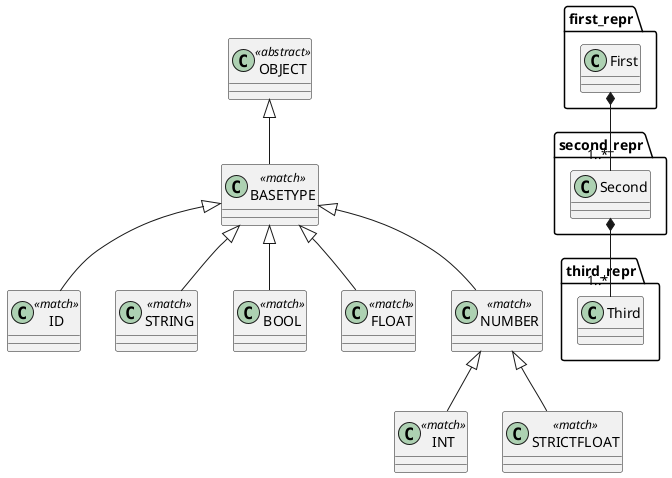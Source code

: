 @startuml
            set namespaceSeparator .
        first_repr.First *-- "1..*" second_repr.Second
class first_repr.First  {
}


class ID <<match>> {
}


class STRING <<match>> {
}


class BOOL <<match>> {
}


class INT <<match>> {
}


class FLOAT <<match>> {
}


class STRICTFLOAT <<match>> {
}


class NUMBER <<match>> {
}

NUMBER <|-- STRICTFLOAT
NUMBER <|-- INT

class BASETYPE <<match>> {
}

BASETYPE <|-- NUMBER
BASETYPE <|-- FLOAT
BASETYPE <|-- BOOL
BASETYPE <|-- ID
BASETYPE <|-- STRING

class OBJECT <<abstract>> {
}

OBJECT <|-- BASETYPE

second_repr.Second *-- "1..*" third_repr.Third
class second_repr.Second  {
}


@enduml
